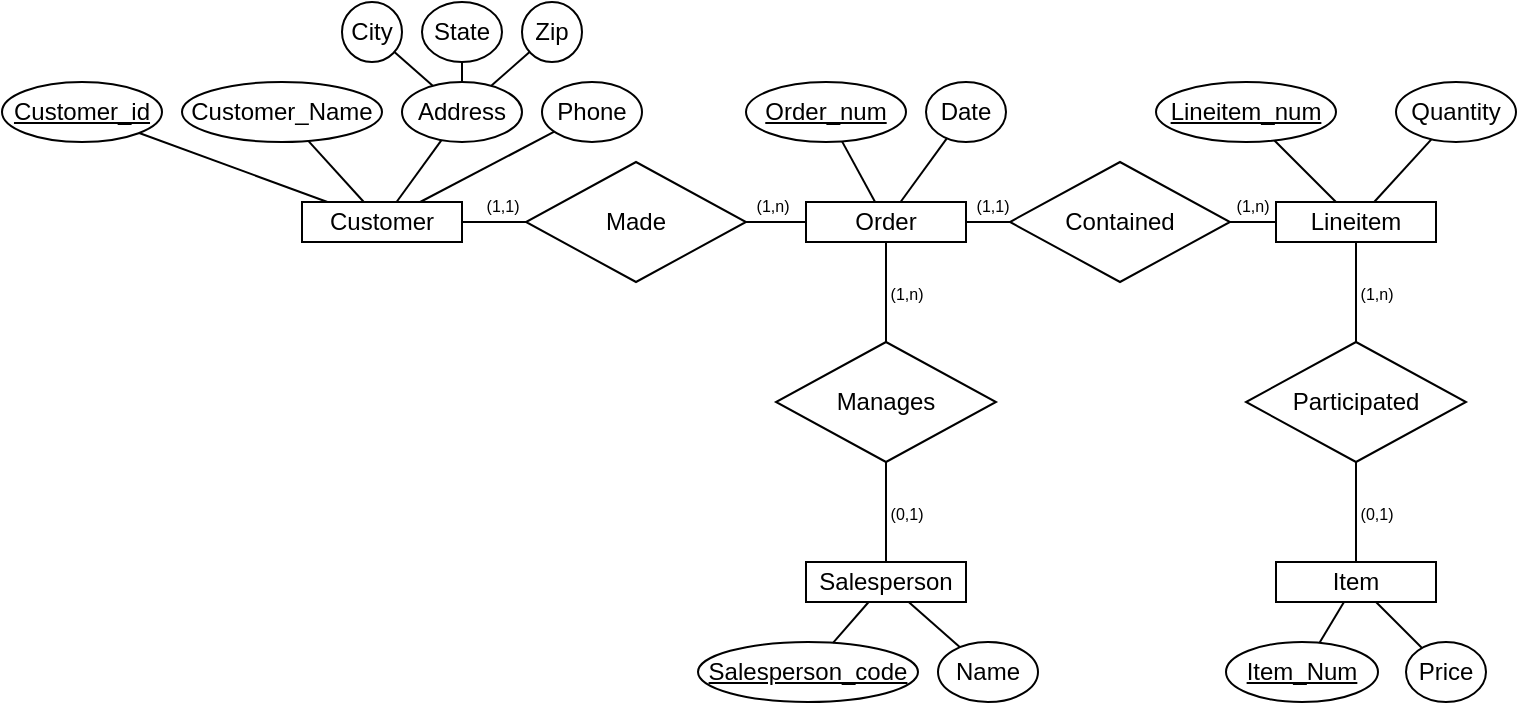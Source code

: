 <mxfile version="24.7.16">
  <diagram name="페이지-1" id="lc1ub9BGfHVmBmHbZRl3">
    <mxGraphModel dx="988" dy="523" grid="1" gridSize="10" guides="1" tooltips="1" connect="1" arrows="1" fold="1" page="1" pageScale="1" pageWidth="827" pageHeight="1169" math="0" shadow="0">
      <root>
        <mxCell id="0" />
        <mxCell id="1" parent="0" />
        <mxCell id="Ngin4L8gO7_3mvWCoB4Z-1" value="Customer" style="rounded=0;whiteSpace=wrap;html=1;" vertex="1" parent="1">
          <mxGeometry x="183" y="150" width="80" height="20" as="geometry" />
        </mxCell>
        <mxCell id="Ngin4L8gO7_3mvWCoB4Z-2" value="Order" style="rounded=0;whiteSpace=wrap;html=1;" vertex="1" parent="1">
          <mxGeometry x="435" y="150" width="80" height="20" as="geometry" />
        </mxCell>
        <mxCell id="Ngin4L8gO7_3mvWCoB4Z-3" value="Item" style="rounded=0;whiteSpace=wrap;html=1;" vertex="1" parent="1">
          <mxGeometry x="670" y="330" width="80" height="20" as="geometry" />
        </mxCell>
        <mxCell id="Ngin4L8gO7_3mvWCoB4Z-4" value="Lineitem" style="rounded=0;whiteSpace=wrap;html=1;" vertex="1" parent="1">
          <mxGeometry x="670" y="150" width="80" height="20" as="geometry" />
        </mxCell>
        <mxCell id="Ngin4L8gO7_3mvWCoB4Z-5" value="Salesperson" style="rounded=0;whiteSpace=wrap;html=1;" vertex="1" parent="1">
          <mxGeometry x="435" y="330" width="80" height="20" as="geometry" />
        </mxCell>
        <mxCell id="Ngin4L8gO7_3mvWCoB4Z-6" style="edgeStyle=orthogonalEdgeStyle;rounded=0;orthogonalLoop=1;jettySize=auto;html=1;exitX=0.5;exitY=1;exitDx=0;exitDy=0;" edge="1" parent="1" source="Ngin4L8gO7_3mvWCoB4Z-4" target="Ngin4L8gO7_3mvWCoB4Z-4">
          <mxGeometry relative="1" as="geometry" />
        </mxCell>
        <mxCell id="Ngin4L8gO7_3mvWCoB4Z-7" value="&lt;u&gt;Customer_id&lt;/u&gt;" style="ellipse;whiteSpace=wrap;html=1;" vertex="1" parent="1">
          <mxGeometry x="33" y="90" width="80" height="30" as="geometry" />
        </mxCell>
        <mxCell id="Ngin4L8gO7_3mvWCoB4Z-8" value="Customer_Name" style="ellipse;whiteSpace=wrap;html=1;" vertex="1" parent="1">
          <mxGeometry x="123" y="90" width="100" height="30" as="geometry" />
        </mxCell>
        <mxCell id="Ngin4L8gO7_3mvWCoB4Z-9" value="State" style="ellipse;whiteSpace=wrap;html=1;" vertex="1" parent="1">
          <mxGeometry x="243" y="50" width="40" height="30" as="geometry" />
        </mxCell>
        <mxCell id="Ngin4L8gO7_3mvWCoB4Z-10" value="City" style="ellipse;whiteSpace=wrap;html=1;" vertex="1" parent="1">
          <mxGeometry x="203" y="50" width="30" height="30" as="geometry" />
        </mxCell>
        <mxCell id="Ngin4L8gO7_3mvWCoB4Z-11" value="Zip" style="ellipse;whiteSpace=wrap;html=1;strokeColor=default;align=center;verticalAlign=middle;fontFamily=Helvetica;fontSize=12;fontColor=default;fillColor=default;" vertex="1" parent="1">
          <mxGeometry x="293" y="50" width="30" height="30" as="geometry" />
        </mxCell>
        <mxCell id="Ngin4L8gO7_3mvWCoB4Z-12" value="Address" style="ellipse;whiteSpace=wrap;html=1;strokeColor=default;align=center;verticalAlign=middle;fontFamily=Helvetica;fontSize=12;fontColor=default;fillColor=default;" vertex="1" parent="1">
          <mxGeometry x="233" y="90" width="60" height="30" as="geometry" />
        </mxCell>
        <mxCell id="Ngin4L8gO7_3mvWCoB4Z-13" value="" style="endArrow=none;html=1;rounded=0;" edge="1" parent="1" source="Ngin4L8gO7_3mvWCoB4Z-1" target="Ngin4L8gO7_3mvWCoB4Z-7">
          <mxGeometry width="50" height="50" relative="1" as="geometry">
            <mxPoint x="340" y="270" as="sourcePoint" />
            <mxPoint x="390" y="220" as="targetPoint" />
          </mxGeometry>
        </mxCell>
        <mxCell id="Ngin4L8gO7_3mvWCoB4Z-15" value="" style="endArrow=none;html=1;rounded=0;" edge="1" parent="1" source="Ngin4L8gO7_3mvWCoB4Z-1" target="Ngin4L8gO7_3mvWCoB4Z-8">
          <mxGeometry width="50" height="50" relative="1" as="geometry">
            <mxPoint x="340" y="270" as="sourcePoint" />
            <mxPoint x="390" y="220" as="targetPoint" />
          </mxGeometry>
        </mxCell>
        <mxCell id="Ngin4L8gO7_3mvWCoB4Z-16" value="" style="endArrow=none;html=1;rounded=0;" edge="1" parent="1" source="Ngin4L8gO7_3mvWCoB4Z-1" target="Ngin4L8gO7_3mvWCoB4Z-12">
          <mxGeometry width="50" height="50" relative="1" as="geometry">
            <mxPoint x="160" y="160" as="sourcePoint" />
            <mxPoint x="160" y="130" as="targetPoint" />
          </mxGeometry>
        </mxCell>
        <mxCell id="Ngin4L8gO7_3mvWCoB4Z-17" value="" style="endArrow=none;html=1;rounded=0;" edge="1" parent="1" source="Ngin4L8gO7_3mvWCoB4Z-12" target="Ngin4L8gO7_3mvWCoB4Z-10">
          <mxGeometry width="50" height="50" relative="1" as="geometry">
            <mxPoint x="170" y="170" as="sourcePoint" />
            <mxPoint x="170" y="140" as="targetPoint" />
          </mxGeometry>
        </mxCell>
        <mxCell id="Ngin4L8gO7_3mvWCoB4Z-18" value="" style="endArrow=none;html=1;rounded=0;" edge="1" parent="1" source="Ngin4L8gO7_3mvWCoB4Z-12" target="Ngin4L8gO7_3mvWCoB4Z-9">
          <mxGeometry width="50" height="50" relative="1" as="geometry">
            <mxPoint x="180" y="180" as="sourcePoint" />
            <mxPoint x="180" y="150" as="targetPoint" />
          </mxGeometry>
        </mxCell>
        <mxCell id="Ngin4L8gO7_3mvWCoB4Z-19" value="" style="endArrow=none;html=1;rounded=0;" edge="1" parent="1" source="Ngin4L8gO7_3mvWCoB4Z-12" target="Ngin4L8gO7_3mvWCoB4Z-11">
          <mxGeometry width="50" height="50" relative="1" as="geometry">
            <mxPoint x="190" y="190" as="sourcePoint" />
            <mxPoint x="190" y="160" as="targetPoint" />
          </mxGeometry>
        </mxCell>
        <mxCell id="Ngin4L8gO7_3mvWCoB4Z-20" value="Phone" style="ellipse;whiteSpace=wrap;html=1;strokeColor=default;align=center;verticalAlign=middle;fontFamily=Helvetica;fontSize=12;fontColor=default;fillColor=default;" vertex="1" parent="1">
          <mxGeometry x="303" y="90" width="50" height="30" as="geometry" />
        </mxCell>
        <mxCell id="Ngin4L8gO7_3mvWCoB4Z-21" value="" style="endArrow=none;html=1;rounded=0;" edge="1" parent="1" source="Ngin4L8gO7_3mvWCoB4Z-1" target="Ngin4L8gO7_3mvWCoB4Z-20">
          <mxGeometry width="50" height="50" relative="1" as="geometry">
            <mxPoint x="231" y="151" as="sourcePoint" />
            <mxPoint x="240" y="129" as="targetPoint" />
          </mxGeometry>
        </mxCell>
        <mxCell id="Ngin4L8gO7_3mvWCoB4Z-22" value="&lt;u&gt;Order_num&lt;/u&gt;" style="ellipse;whiteSpace=wrap;html=1;" vertex="1" parent="1">
          <mxGeometry x="405" y="90" width="80" height="30" as="geometry" />
        </mxCell>
        <mxCell id="Ngin4L8gO7_3mvWCoB4Z-23" value="Date" style="ellipse;whiteSpace=wrap;html=1;strokeColor=default;align=center;verticalAlign=middle;fontFamily=Helvetica;fontSize=12;fontColor=default;fillColor=default;" vertex="1" parent="1">
          <mxGeometry x="495" y="90" width="40" height="30" as="geometry" />
        </mxCell>
        <mxCell id="Ngin4L8gO7_3mvWCoB4Z-24" value="" style="endArrow=none;html=1;rounded=0;" edge="1" parent="1" source="Ngin4L8gO7_3mvWCoB4Z-2" target="Ngin4L8gO7_3mvWCoB4Z-22">
          <mxGeometry width="50" height="50" relative="1" as="geometry">
            <mxPoint x="217" y="160" as="sourcePoint" />
            <mxPoint x="240" y="129" as="targetPoint" />
          </mxGeometry>
        </mxCell>
        <mxCell id="Ngin4L8gO7_3mvWCoB4Z-25" value="" style="endArrow=none;html=1;rounded=0;" edge="1" parent="1" source="Ngin4L8gO7_3mvWCoB4Z-2" target="Ngin4L8gO7_3mvWCoB4Z-23">
          <mxGeometry width="50" height="50" relative="1" as="geometry">
            <mxPoint x="475" y="160" as="sourcePoint" />
            <mxPoint x="458" y="130" as="targetPoint" />
          </mxGeometry>
        </mxCell>
        <mxCell id="Ngin4L8gO7_3mvWCoB4Z-26" value="&lt;u&gt;Lineitem_num&lt;/u&gt;" style="ellipse;whiteSpace=wrap;html=1;" vertex="1" parent="1">
          <mxGeometry x="610" y="90" width="90" height="30" as="geometry" />
        </mxCell>
        <mxCell id="Ngin4L8gO7_3mvWCoB4Z-27" value="Quantity" style="ellipse;whiteSpace=wrap;html=1;strokeColor=default;align=center;verticalAlign=middle;fontFamily=Helvetica;fontSize=12;fontColor=default;fillColor=default;" vertex="1" parent="1">
          <mxGeometry x="730" y="90" width="60" height="30" as="geometry" />
        </mxCell>
        <mxCell id="Ngin4L8gO7_3mvWCoB4Z-28" value="" style="endArrow=none;html=1;rounded=0;" edge="1" parent="1" source="Ngin4L8gO7_3mvWCoB4Z-26" target="Ngin4L8gO7_3mvWCoB4Z-4">
          <mxGeometry width="50" height="50" relative="1" as="geometry">
            <mxPoint x="475" y="160" as="sourcePoint" />
            <mxPoint x="458" y="130" as="targetPoint" />
          </mxGeometry>
        </mxCell>
        <mxCell id="Ngin4L8gO7_3mvWCoB4Z-29" value="" style="endArrow=none;html=1;rounded=0;" edge="1" parent="1" source="Ngin4L8gO7_3mvWCoB4Z-27" target="Ngin4L8gO7_3mvWCoB4Z-4">
          <mxGeometry width="50" height="50" relative="1" as="geometry">
            <mxPoint x="165" y="291" as="sourcePoint" />
            <mxPoint x="209" y="250" as="targetPoint" />
          </mxGeometry>
        </mxCell>
        <mxCell id="Ngin4L8gO7_3mvWCoB4Z-30" value="&lt;u&gt;Salesperson_code&lt;/u&gt;" style="ellipse;whiteSpace=wrap;html=1;" vertex="1" parent="1">
          <mxGeometry x="381" y="370" width="110" height="30" as="geometry" />
        </mxCell>
        <mxCell id="Ngin4L8gO7_3mvWCoB4Z-31" value="Name" style="ellipse;whiteSpace=wrap;html=1;strokeColor=default;align=center;verticalAlign=middle;fontFamily=Helvetica;fontSize=12;fontColor=default;fillColor=default;" vertex="1" parent="1">
          <mxGeometry x="501" y="370" width="50" height="30" as="geometry" />
        </mxCell>
        <mxCell id="Ngin4L8gO7_3mvWCoB4Z-32" value="" style="endArrow=none;html=1;rounded=0;" edge="1" parent="1" source="Ngin4L8gO7_3mvWCoB4Z-30" target="Ngin4L8gO7_3mvWCoB4Z-5">
          <mxGeometry width="50" height="50" relative="1" as="geometry">
            <mxPoint x="220" y="270" as="sourcePoint" />
            <mxPoint x="220" y="250" as="targetPoint" />
          </mxGeometry>
        </mxCell>
        <mxCell id="Ngin4L8gO7_3mvWCoB4Z-33" value="" style="endArrow=none;html=1;rounded=0;" edge="1" parent="1" source="Ngin4L8gO7_3mvWCoB4Z-31" target="Ngin4L8gO7_3mvWCoB4Z-5">
          <mxGeometry width="50" height="50" relative="1" as="geometry">
            <mxPoint x="336" y="270" as="sourcePoint" />
            <mxPoint x="352" y="250" as="targetPoint" />
          </mxGeometry>
        </mxCell>
        <mxCell id="Ngin4L8gO7_3mvWCoB4Z-35" value="&lt;u&gt;Item_Num&lt;/u&gt;" style="ellipse;whiteSpace=wrap;html=1;" vertex="1" parent="1">
          <mxGeometry x="645" y="370" width="76" height="30" as="geometry" />
        </mxCell>
        <mxCell id="Ngin4L8gO7_3mvWCoB4Z-36" value="Price" style="ellipse;whiteSpace=wrap;html=1;strokeColor=default;align=center;verticalAlign=middle;fontFamily=Helvetica;fontSize=12;fontColor=default;fillColor=default;" vertex="1" parent="1">
          <mxGeometry x="735" y="370" width="40" height="30" as="geometry" />
        </mxCell>
        <mxCell id="Ngin4L8gO7_3mvWCoB4Z-37" value="" style="endArrow=none;html=1;rounded=0;" edge="1" parent="1" source="Ngin4L8gO7_3mvWCoB4Z-35" target="Ngin4L8gO7_3mvWCoB4Z-3">
          <mxGeometry width="50" height="50" relative="1" as="geometry">
            <mxPoint x="400" y="273" as="sourcePoint" />
            <mxPoint x="372" y="250" as="targetPoint" />
          </mxGeometry>
        </mxCell>
        <mxCell id="Ngin4L8gO7_3mvWCoB4Z-38" value="" style="endArrow=none;html=1;rounded=0;" edge="1" parent="1" source="Ngin4L8gO7_3mvWCoB4Z-36" target="Ngin4L8gO7_3mvWCoB4Z-3">
          <mxGeometry width="50" height="50" relative="1" as="geometry">
            <mxPoint x="410" y="283" as="sourcePoint" />
            <mxPoint x="382" y="260" as="targetPoint" />
          </mxGeometry>
        </mxCell>
        <mxCell id="Ngin4L8gO7_3mvWCoB4Z-39" value="Made" style="shape=rhombus;perimeter=rhombusPerimeter;whiteSpace=wrap;html=1;align=center;" vertex="1" parent="1">
          <mxGeometry x="295" y="130" width="110" height="60" as="geometry" />
        </mxCell>
        <mxCell id="Ngin4L8gO7_3mvWCoB4Z-41" value="" style="endArrow=none;html=1;rounded=0;entryX=0;entryY=0.5;entryDx=0;entryDy=0;exitX=1;exitY=0.5;exitDx=0;exitDy=0;" edge="1" parent="1" source="Ngin4L8gO7_3mvWCoB4Z-1" target="Ngin4L8gO7_3mvWCoB4Z-39">
          <mxGeometry width="50" height="50" relative="1" as="geometry">
            <mxPoint x="330" y="310" as="sourcePoint" />
            <mxPoint x="380" y="260" as="targetPoint" />
          </mxGeometry>
        </mxCell>
        <mxCell id="Ngin4L8gO7_3mvWCoB4Z-42" value="" style="endArrow=none;html=1;rounded=0;entryX=1;entryY=0.5;entryDx=0;entryDy=0;exitX=0;exitY=0.5;exitDx=0;exitDy=0;" edge="1" parent="1" source="Ngin4L8gO7_3mvWCoB4Z-2" target="Ngin4L8gO7_3mvWCoB4Z-39">
          <mxGeometry width="50" height="50" relative="1" as="geometry">
            <mxPoint x="420" y="293" as="sourcePoint" />
            <mxPoint x="392" y="270" as="targetPoint" />
          </mxGeometry>
        </mxCell>
        <mxCell id="Ngin4L8gO7_3mvWCoB4Z-43" value="Manages" style="shape=rhombus;perimeter=rhombusPerimeter;whiteSpace=wrap;html=1;align=center;" vertex="1" parent="1">
          <mxGeometry x="420" y="220" width="110" height="60" as="geometry" />
        </mxCell>
        <mxCell id="Ngin4L8gO7_3mvWCoB4Z-44" value="" style="endArrow=none;html=1;rounded=0;exitX=0.5;exitY=0;exitDx=0;exitDy=0;entryX=0.5;entryY=1;entryDx=0;entryDy=0;" edge="1" parent="1" source="Ngin4L8gO7_3mvWCoB4Z-43" target="Ngin4L8gO7_3mvWCoB4Z-2">
          <mxGeometry width="50" height="50" relative="1" as="geometry">
            <mxPoint x="470" y="170" as="sourcePoint" />
            <mxPoint x="500" y="190" as="targetPoint" />
          </mxGeometry>
        </mxCell>
        <mxCell id="Ngin4L8gO7_3mvWCoB4Z-45" value="" style="endArrow=none;html=1;rounded=0;exitX=0.5;exitY=0;exitDx=0;exitDy=0;entryX=0.5;entryY=1;entryDx=0;entryDy=0;" edge="1" parent="1" source="Ngin4L8gO7_3mvWCoB4Z-5" target="Ngin4L8gO7_3mvWCoB4Z-43">
          <mxGeometry width="50" height="50" relative="1" as="geometry">
            <mxPoint x="470" y="220" as="sourcePoint" />
            <mxPoint x="510" y="180" as="targetPoint" />
          </mxGeometry>
        </mxCell>
        <mxCell id="Ngin4L8gO7_3mvWCoB4Z-46" value="Participated" style="shape=rhombus;perimeter=rhombusPerimeter;whiteSpace=wrap;html=1;align=center;" vertex="1" parent="1">
          <mxGeometry x="655" y="220" width="110" height="60" as="geometry" />
        </mxCell>
        <mxCell id="Ngin4L8gO7_3mvWCoB4Z-47" value="Contained" style="shape=rhombus;perimeter=rhombusPerimeter;whiteSpace=wrap;html=1;align=center;" vertex="1" parent="1">
          <mxGeometry x="537" y="130" width="110" height="60" as="geometry" />
        </mxCell>
        <mxCell id="Ngin4L8gO7_3mvWCoB4Z-48" value="" style="endArrow=none;html=1;rounded=0;entryX=0.5;entryY=1;entryDx=0;entryDy=0;exitX=0.5;exitY=0;exitDx=0;exitDy=0;exitPerimeter=0;" edge="1" parent="1" source="Ngin4L8gO7_3mvWCoB4Z-3" target="Ngin4L8gO7_3mvWCoB4Z-46">
          <mxGeometry width="50" height="50" relative="1" as="geometry">
            <mxPoint x="703" y="381" as="sourcePoint" />
            <mxPoint x="718" y="360" as="targetPoint" />
          </mxGeometry>
        </mxCell>
        <mxCell id="Ngin4L8gO7_3mvWCoB4Z-49" value="" style="endArrow=none;html=1;rounded=0;exitX=0.5;exitY=0;exitDx=0;exitDy=0;" edge="1" parent="1" source="Ngin4L8gO7_3mvWCoB4Z-46" target="Ngin4L8gO7_3mvWCoB4Z-4">
          <mxGeometry width="50" height="50" relative="1" as="geometry">
            <mxPoint x="725" y="340" as="sourcePoint" />
            <mxPoint x="700" y="210" as="targetPoint" />
          </mxGeometry>
        </mxCell>
        <mxCell id="Ngin4L8gO7_3mvWCoB4Z-52" value="" style="endArrow=none;html=1;rounded=0;entryX=1;entryY=0.5;entryDx=0;entryDy=0;exitX=0;exitY=0.5;exitDx=0;exitDy=0;" edge="1" parent="1" source="Ngin4L8gO7_3mvWCoB4Z-47" target="Ngin4L8gO7_3mvWCoB4Z-2">
          <mxGeometry width="50" height="50" relative="1" as="geometry">
            <mxPoint x="420" y="270" as="sourcePoint" />
            <mxPoint x="470" y="220" as="targetPoint" />
          </mxGeometry>
        </mxCell>
        <mxCell id="Ngin4L8gO7_3mvWCoB4Z-53" value="" style="endArrow=none;html=1;rounded=0;entryX=1;entryY=0.5;entryDx=0;entryDy=0;exitX=0;exitY=0.5;exitDx=0;exitDy=0;" edge="1" parent="1" source="Ngin4L8gO7_3mvWCoB4Z-4" target="Ngin4L8gO7_3mvWCoB4Z-47">
          <mxGeometry width="50" height="50" relative="1" as="geometry">
            <mxPoint x="554" y="170" as="sourcePoint" />
            <mxPoint x="534" y="170" as="targetPoint" />
          </mxGeometry>
        </mxCell>
        <mxCell id="Ngin4L8gO7_3mvWCoB4Z-54" value="&lt;font style=&quot;font-size: 8px;&quot;&gt;(1,1)&lt;/font&gt;" style="text;html=1;align=center;verticalAlign=middle;resizable=0;points=[];autosize=1;strokeColor=none;fillColor=none;" vertex="1" parent="1">
          <mxGeometry x="263" y="136" width="40" height="30" as="geometry" />
        </mxCell>
        <mxCell id="Ngin4L8gO7_3mvWCoB4Z-55" value="&lt;font style=&quot;font-size: 8px;&quot;&gt;(1,n)&lt;/font&gt;" style="text;html=1;align=center;verticalAlign=middle;resizable=0;points=[];autosize=1;strokeColor=none;fillColor=none;" vertex="1" parent="1">
          <mxGeometry x="398" y="136" width="40" height="30" as="geometry" />
        </mxCell>
        <mxCell id="Ngin4L8gO7_3mvWCoB4Z-56" value="&lt;font style=&quot;font-size: 8px;&quot;&gt;(1,n)&lt;/font&gt;" style="text;html=1;align=center;verticalAlign=middle;resizable=0;points=[];autosize=1;strokeColor=none;fillColor=none;" vertex="1" parent="1">
          <mxGeometry x="465" y="180" width="40" height="30" as="geometry" />
        </mxCell>
        <mxCell id="Ngin4L8gO7_3mvWCoB4Z-57" value="&lt;font style=&quot;font-size: 8px;&quot;&gt;(0,1)&lt;/font&gt;" style="text;html=1;align=center;verticalAlign=middle;resizable=0;points=[];autosize=1;strokeColor=none;fillColor=none;" vertex="1" parent="1">
          <mxGeometry x="465" y="290" width="40" height="30" as="geometry" />
        </mxCell>
        <mxCell id="Ngin4L8gO7_3mvWCoB4Z-58" value="&lt;font style=&quot;font-size: 8px;&quot;&gt;(1,1)&lt;/font&gt;" style="text;html=1;align=center;verticalAlign=middle;resizable=0;points=[];autosize=1;strokeColor=none;fillColor=none;" vertex="1" parent="1">
          <mxGeometry x="508" y="136" width="40" height="30" as="geometry" />
        </mxCell>
        <mxCell id="Ngin4L8gO7_3mvWCoB4Z-59" value="&lt;font style=&quot;font-size: 8px;&quot;&gt;(1,n)&lt;/font&gt;" style="text;html=1;align=center;verticalAlign=middle;resizable=0;points=[];autosize=1;strokeColor=none;fillColor=none;" vertex="1" parent="1">
          <mxGeometry x="638" y="136" width="40" height="30" as="geometry" />
        </mxCell>
        <mxCell id="Ngin4L8gO7_3mvWCoB4Z-60" value="&lt;font style=&quot;font-size: 8px;&quot;&gt;(1,n)&lt;/font&gt;" style="text;html=1;align=center;verticalAlign=middle;resizable=0;points=[];autosize=1;strokeColor=none;fillColor=none;" vertex="1" parent="1">
          <mxGeometry x="700" y="180" width="40" height="30" as="geometry" />
        </mxCell>
        <mxCell id="Ngin4L8gO7_3mvWCoB4Z-61" value="&lt;font style=&quot;font-size: 8px;&quot;&gt;(0,1)&lt;/font&gt;" style="text;html=1;align=center;verticalAlign=middle;resizable=0;points=[];autosize=1;strokeColor=none;fillColor=none;" vertex="1" parent="1">
          <mxGeometry x="700" y="290" width="40" height="30" as="geometry" />
        </mxCell>
      </root>
    </mxGraphModel>
  </diagram>
</mxfile>
